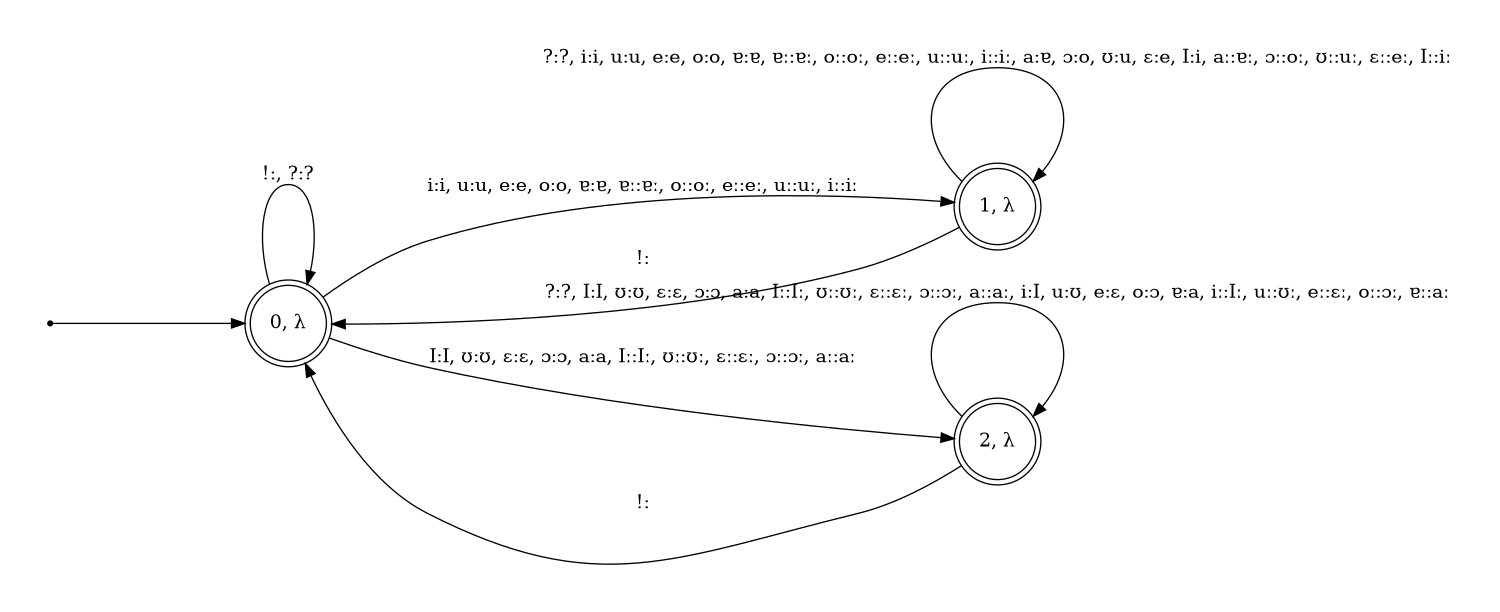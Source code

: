 digraph fst {
	graph [pad="0.5", nodesep="1", ranksep="2"];
	rankdir=LR;
	size="10,10";
	node [shape = point]; start;
	node [shape = doublecircle];
		"0, λ";
		"1, λ";
		"2, λ";

	"0, λ" ->	"0, λ" [ label = "!:, ?:?" ];
	"1, λ" ->	"0, λ" [ label = "!:" ];
	"2, λ" ->	"0, λ" [ label = "!:" ];
	"1, λ" ->	"1, λ" [ label = "?:?, i:i, u:u, e:e, o:o, ɐ:ɐ, ɐː:ɐː, oː:oː, eː:eː, uː:uː, iː:iː, a:ɐ, ɔ:o, ʊ:u, ɛ:e, I:i, aː:ɐː, ɔː:oː, ʊː:uː, ɛː:eː, Iː:iː" ];
	"2, λ" ->	"2, λ" [ label = "?:?, I:I, ʊ:ʊ, ɛ:ɛ, ɔ:ɔ, a:a, Iː:Iː, ʊː:ʊː, ɛː:ɛː, ɔː:ɔː, aː:aː, i:I, u:ʊ, e:ɛ, o:ɔ, ɐ:a, iː:Iː, uː:ʊː, eː:ɛː, oː:ɔː, ɐː:aː" ];
	"0, λ" ->	"1, λ" [ label = "i:i, u:u, e:e, o:o, ɐ:ɐ, ɐː:ɐː, oː:oː, eː:eː, uː:uː, iː:iː" ];
	"0, λ" ->	"2, λ" [ label = "I:I, ʊ:ʊ, ɛ:ɛ, ɔ:ɔ, a:a, Iː:Iː, ʊː:ʊː, ɛː:ɛː, ɔː:ɔː, aː:aː" ];
	start -> "0, λ";
}